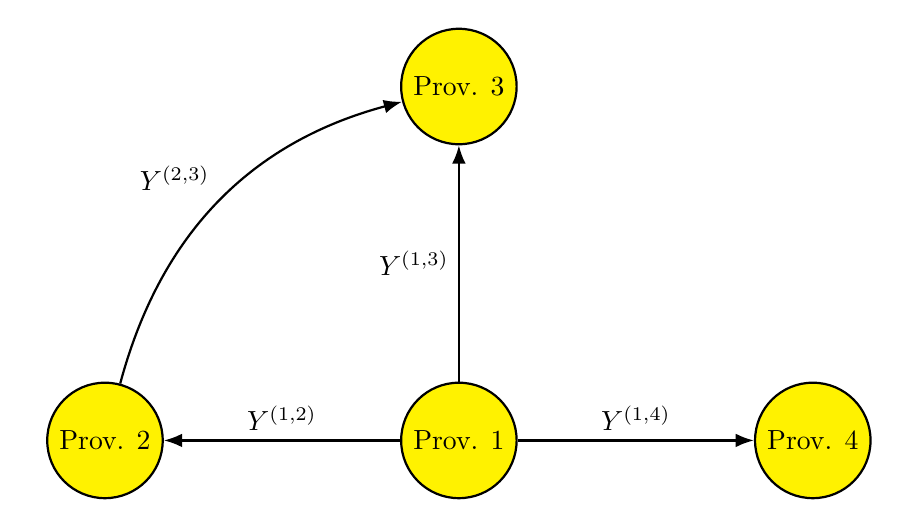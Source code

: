 \tikzstyle{var} = [
draw,circle,
minimum size=10pt]

\tikzstyle{agent} = [
draw, circle,
fill=yellow,
minimum size=10pt]

\begin{tikzpicture}[-{Latex[scale=1]}, thick]

    \node [agent] (one) {Prov. $1$};
    \node [agent, left = 3cm of one] (two) {Prov. $2$};
    \node [agent, above = 3cm of one] (three) {Prov. $3$};
    \node [agent, right = 3cm of one] (four) {Prov. $4$};


    \path
    (one) edge [] node [above] {$Y^{(1, 2)}$} (two)
    (one) edge [] node [left] {$Y^{(1, 3)}$} (three)
    (one) edge [] node [above] {$Y^{(1, 4)}$} (four)
    (two) edge [bend left] node [above left] {$Y^{(2, 3)}$} (three);

\end{tikzpicture}